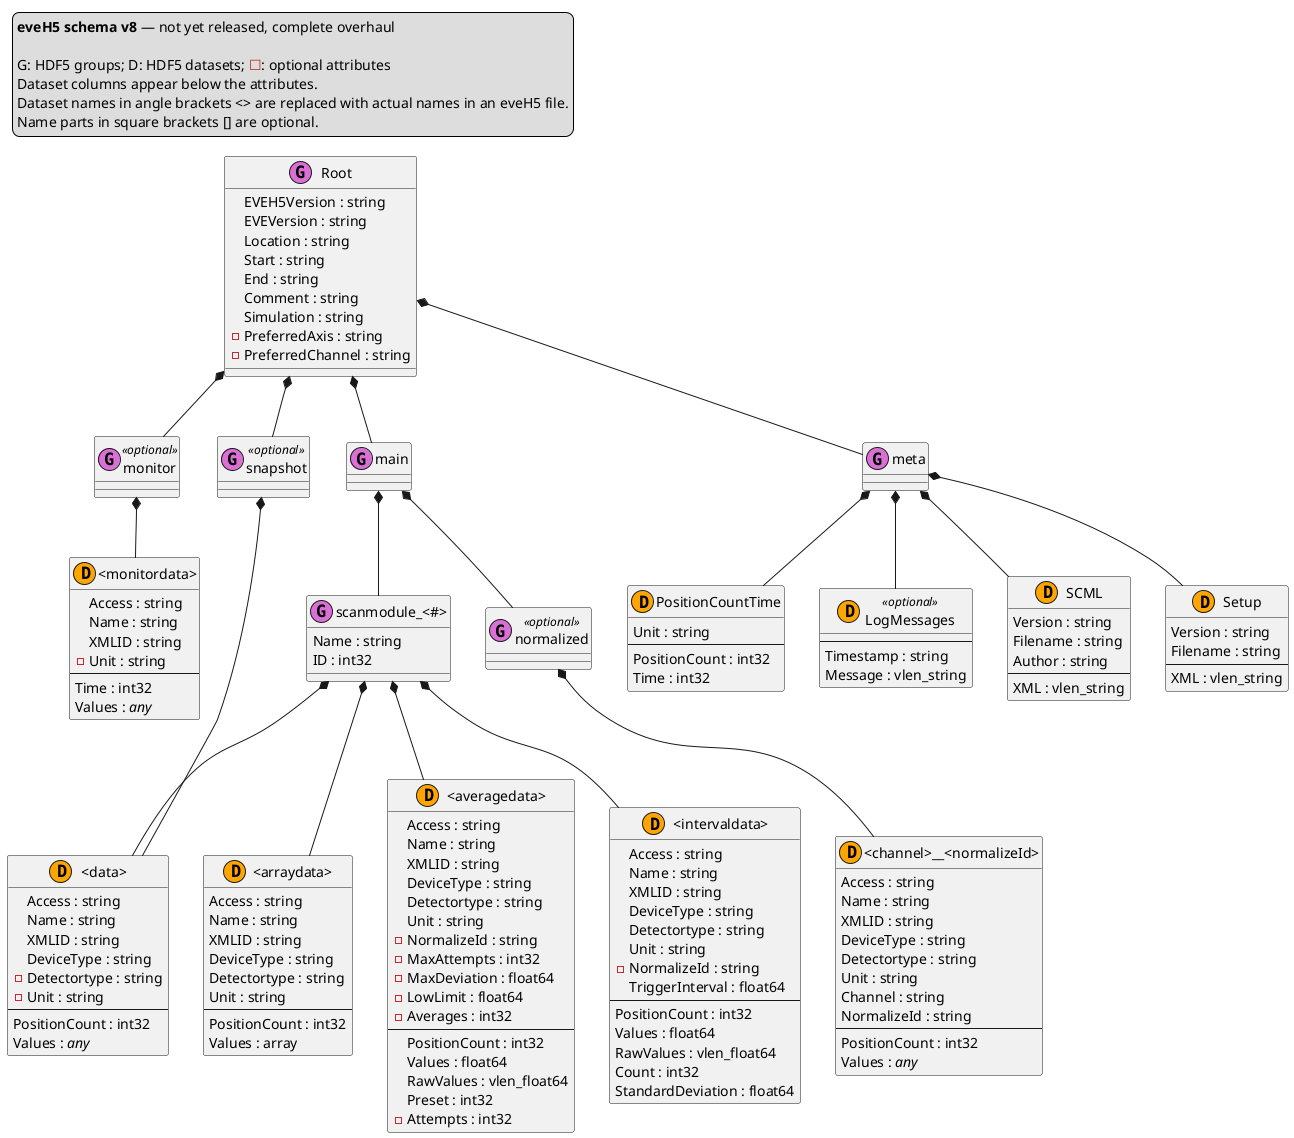 @startuml
'https://plantuml.com/class-diagram

legend top left
    **eveH5 schema v8** <U+2014> not yet released, complete overhaul

    G: HDF5 groups; D: HDF5 datasets; <color:#firebrick><U+2610></color>: optional attributes
    Dataset columns appear below the attributes.
    Dataset names in angle brackets <> are replaced with actual names in an eveH5 file.
    Name parts in square brackets [] are optional.
endlegend

class Root << (G,orchid) >> {
    EVEH5Version : string
    EVEVersion : string
    Location : string
    Start : string
    End : string
    Comment : string
    Simulation : string
    - PreferredAxis : string
    - PreferredChannel : string
}

Root *-- monitor
Root *-- main
Root *-- snapshot
Root *-- meta

class monitor << (G,orchid) >> <<optional>> {
}

monitor *-- "<monitordata>"

class main << (G,orchid) >> {}

main *-- normalized
main *-- "scanmodule_<#>"

class snapshot << (G,orchid) >> <<optional>> {}

snapshot *-- "<data>"

class meta << (G,orchid) >> {}

meta *-- PositionCountTime
meta *-- LogMessages
meta *-- SCML
meta *-- Setup

class "<data>" << (D,orange) >> {
    Access : string
    Name : string
    XMLID : string
    DeviceType : string
    - Detectortype : string
    - Unit : string
    --
    PositionCount : int32
    Values : <i>any</i>
}

class "scanmodule_<#>" << (G,orchid) >> {
    Name : string
    ID : int32
}

"scanmodule_<#>" *-- "<data>"
"scanmodule_<#>" *-- "<averagedata>"
"scanmodule_<#>" *-- "<intervaldata>"
"scanmodule_<#>" *-- "<arraydata>"

class normalized << (G,orchid) >> <<optional>> {}

normalized *-- "<channel>__<normalizeId>"

class "<channel>__<normalizeId>" << (D,orange) >> {
    Access : string
    Name : string
    XMLID : string
    DeviceType : string
    Detectortype : string
    Unit : string
    Channel : string
    NormalizeId : string
    --
    PositionCount : int32
    Values : <i>any</i>
}

class "<averagedata>" << (D,orange) >> {
    Access : string
    Name : string
    XMLID : string
    DeviceType : string
    Detectortype : string
    Unit : string
    - NormalizeId : string
    - MaxAttempts : int32
    - MaxDeviation : float64
    - LowLimit : float64
    - Averages : int32
    --
    PositionCount : int32
    Values : float64
    RawValues : vlen_float64
    Preset : int32
    - Attempts : int32
}

class "<intervaldata>" << (D,orange) >> {
    Access : string
    Name : string
    XMLID : string
    DeviceType : string
    Detectortype : string
    Unit : string
    - NormalizeId : string
    TriggerInterval : float64
    --
    PositionCount : int32
    Values : float64
    RawValues : vlen_float64
    Count : int32
    StandardDeviation : float64
}

class "<arraydata>" << (D,orange) >> {
    Access : string
    Name : string
    XMLID : string
    DeviceType : string
    Detectortype : string
    Unit : string
    --
    PositionCount : int32
    Values : array
}

class PositionCountTime << (D,orange) >> {
    Unit : string
    --
    PositionCount : int32
    Time : int32
}

class LogMessages << (D,orange) >> <<optional>> {
    --
    Timestamp : string
    Message : vlen_string
}

class SCML << (D,orange) >> {
    Version : string
    Filename : string
    Author : string
    --
    XML : vlen_string
}

class Setup << (D,orange) >> {
    Version : string
    Filename : string
    --
    XML : vlen_string
}


class "<monitordata>" << (D,orange) >> {
    Access : string
    Name : string
    XMLID : string
    - Unit : string
    --
    Time : int32
    Values : <i>any</i>
}

@enduml